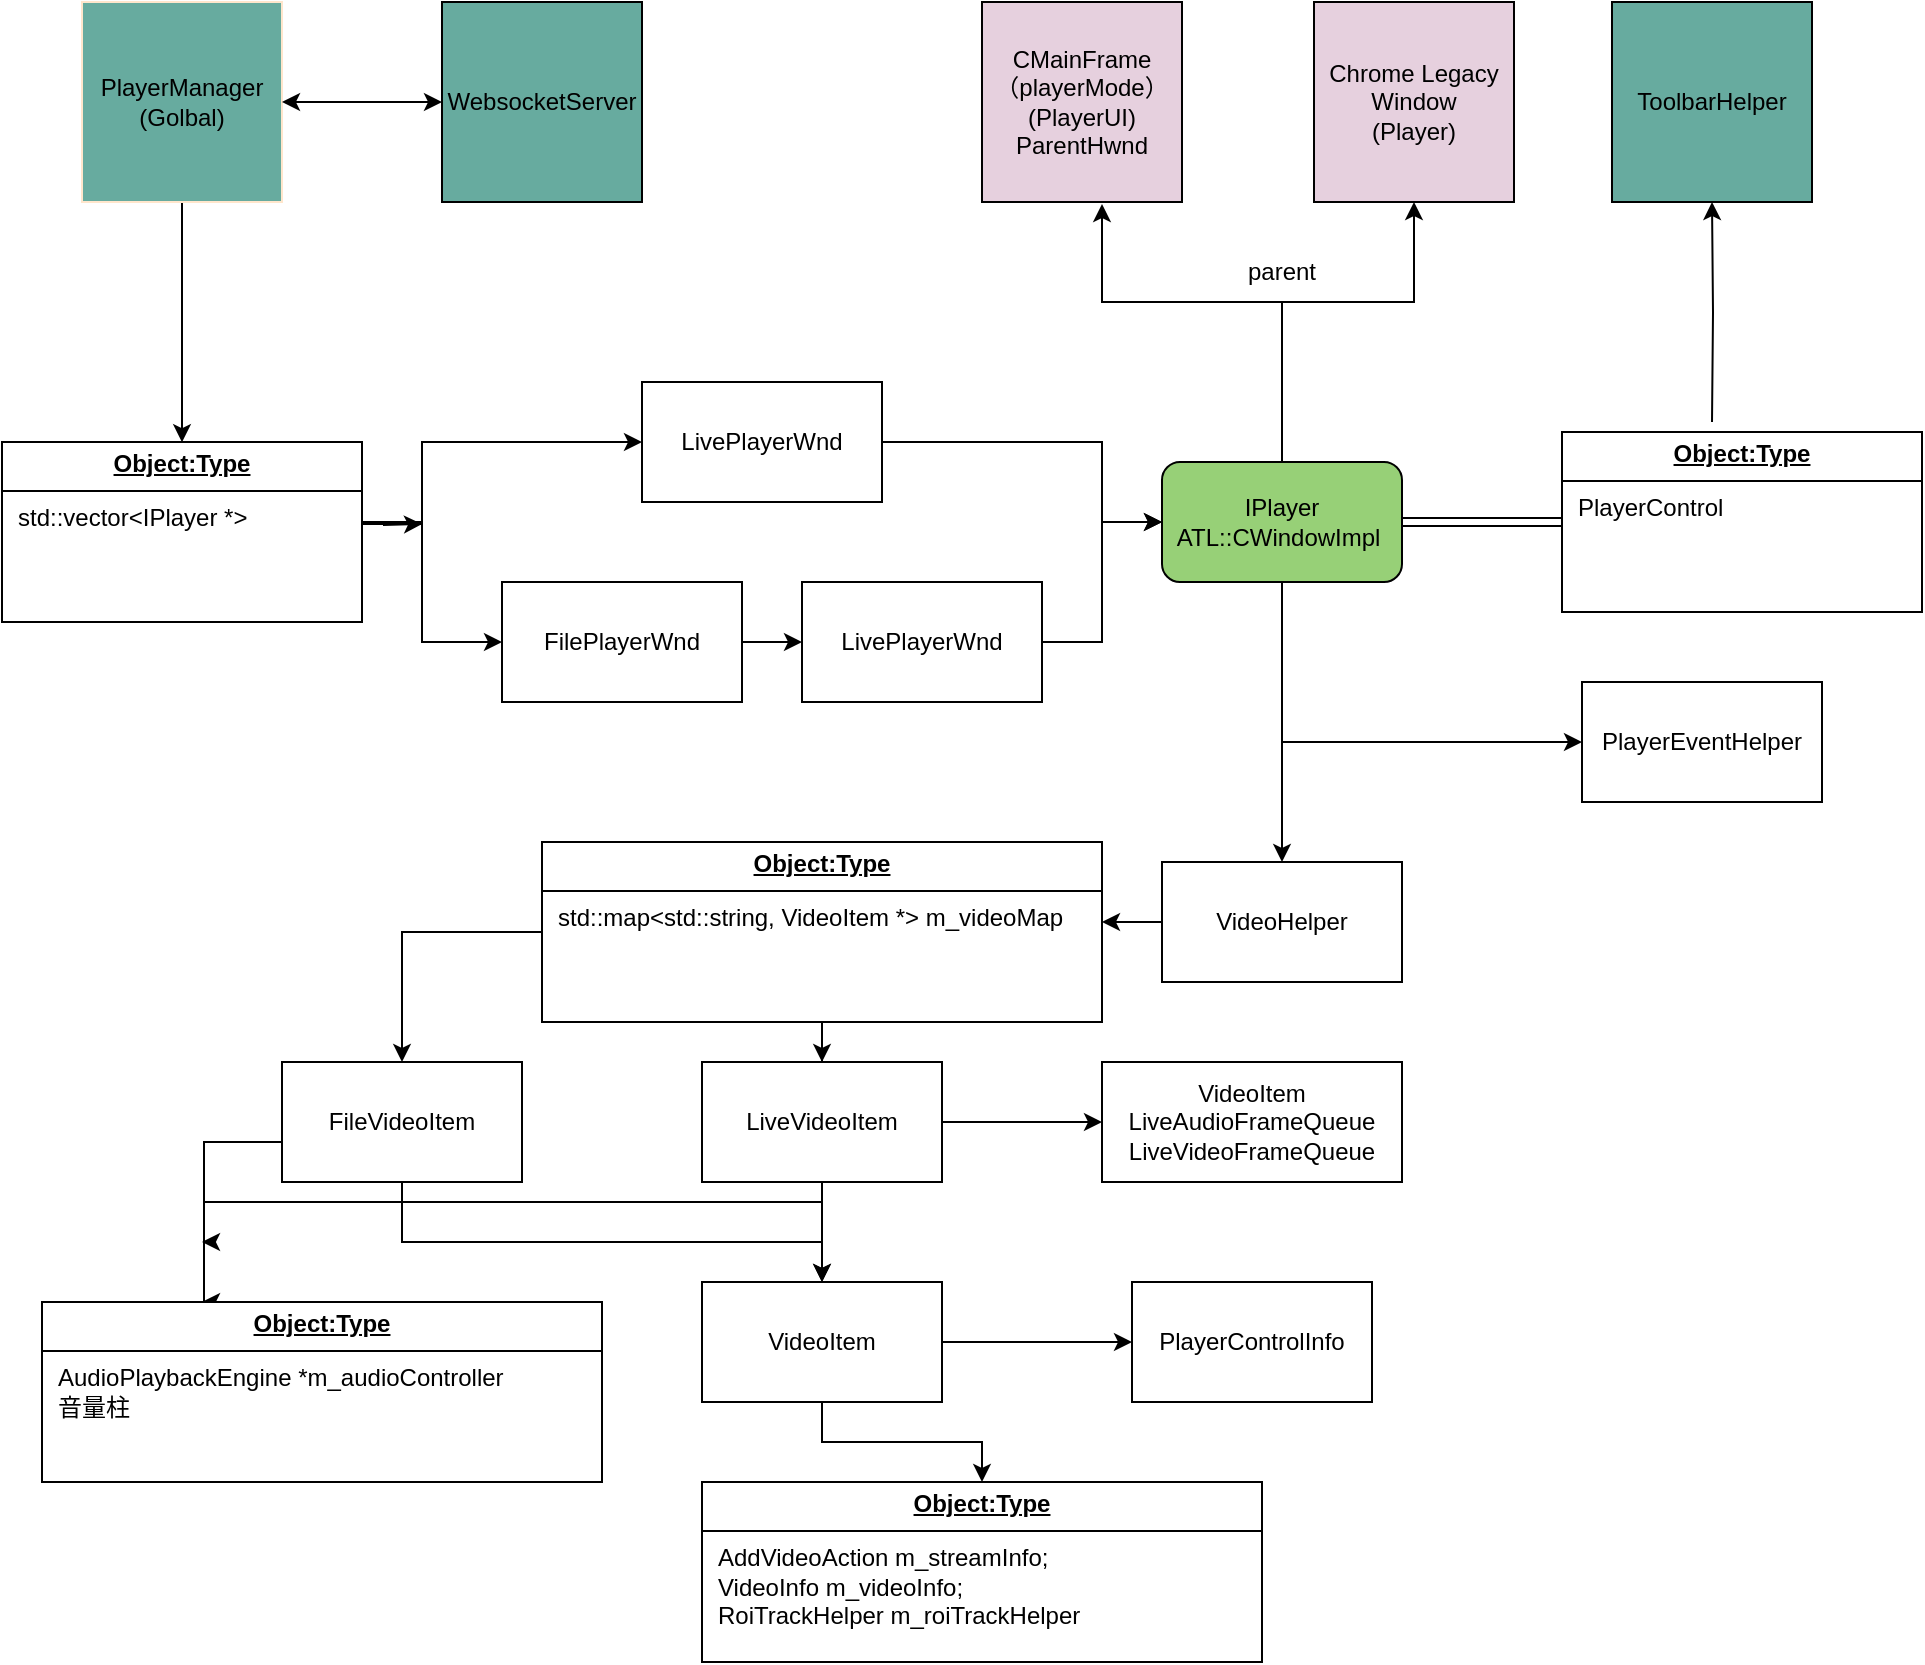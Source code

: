 <mxfile version="26.2.14">
  <diagram name="第 1 页" id="tOgoO4D5vRtlMnHQdVaz">
    <mxGraphModel dx="2253" dy="751" grid="1" gridSize="10" guides="1" tooltips="1" connect="1" arrows="1" fold="1" page="1" pageScale="1" pageWidth="827" pageHeight="1169" math="0" shadow="0">
      <root>
        <mxCell id="0" />
        <mxCell id="1" parent="0" />
        <mxCell id="REG8_7wBMsoRXyQNgOD0-12" style="edgeStyle=orthogonalEdgeStyle;rounded=0;orthogonalLoop=1;jettySize=auto;html=1;" edge="1" parent="1" source="REG8_7wBMsoRXyQNgOD0-1">
          <mxGeometry relative="1" as="geometry">
            <mxPoint x="80" y="230.089" as="targetPoint" />
            <Array as="points">
              <mxPoint x="80" y="200" />
              <mxPoint x="80" y="200" />
            </Array>
          </mxGeometry>
        </mxCell>
        <mxCell id="REG8_7wBMsoRXyQNgOD0-1" value="PlayerManager&lt;div&gt;(Golbal&lt;span style=&quot;background-color: transparent; color: light-dark(rgb(0, 0, 0), rgb(255, 255, 255));&quot;&gt;)&lt;/span&gt;&lt;/div&gt;" style="whiteSpace=wrap;html=1;aspect=fixed;strokeColor=#FFE6CC;fillColor=#67AB9F;" vertex="1" parent="1">
          <mxGeometry x="30" y="10" width="100" height="100" as="geometry" />
        </mxCell>
        <mxCell id="REG8_7wBMsoRXyQNgOD0-13" value="" style="edgeStyle=orthogonalEdgeStyle;rounded=0;orthogonalLoop=1;jettySize=auto;html=1;" edge="1" parent="1">
          <mxGeometry relative="1" as="geometry">
            <mxPoint x="160" y="270" as="sourcePoint" />
            <mxPoint x="200" y="271" as="targetPoint" />
          </mxGeometry>
        </mxCell>
        <mxCell id="REG8_7wBMsoRXyQNgOD0-14" value="" style="edgeStyle=orthogonalEdgeStyle;rounded=0;orthogonalLoop=1;jettySize=auto;html=1;" edge="1" parent="1" target="REG8_7wBMsoRXyQNgOD0-7">
          <mxGeometry relative="1" as="geometry">
            <mxPoint x="160" y="270" as="sourcePoint" />
            <Array as="points">
              <mxPoint x="160" y="271" />
              <mxPoint x="200" y="271" />
              <mxPoint x="200" y="330" />
            </Array>
          </mxGeometry>
        </mxCell>
        <mxCell id="REG8_7wBMsoRXyQNgOD0-16" style="edgeStyle=orthogonalEdgeStyle;rounded=0;orthogonalLoop=1;jettySize=auto;html=1;" edge="1" parent="1" target="REG8_7wBMsoRXyQNgOD0-6">
          <mxGeometry relative="1" as="geometry">
            <mxPoint x="160" y="270" as="sourcePoint" />
            <Array as="points">
              <mxPoint x="200" y="270" />
              <mxPoint x="200" y="230" />
            </Array>
          </mxGeometry>
        </mxCell>
        <mxCell id="REG8_7wBMsoRXyQNgOD0-21" value="" style="edgeStyle=orthogonalEdgeStyle;rounded=0;orthogonalLoop=1;jettySize=auto;html=1;" edge="1" parent="1" source="REG8_7wBMsoRXyQNgOD0-4" target="REG8_7wBMsoRXyQNgOD0-20">
          <mxGeometry relative="1" as="geometry">
            <Array as="points">
              <mxPoint x="630" y="160" />
              <mxPoint x="696" y="160" />
            </Array>
          </mxGeometry>
        </mxCell>
        <mxCell id="REG8_7wBMsoRXyQNgOD0-45" value="" style="edgeStyle=orthogonalEdgeStyle;rounded=0;orthogonalLoop=1;jettySize=auto;html=1;shape=link;" edge="1" parent="1" source="REG8_7wBMsoRXyQNgOD0-4">
          <mxGeometry relative="1" as="geometry">
            <mxPoint x="770" y="270" as="targetPoint" />
          </mxGeometry>
        </mxCell>
        <mxCell id="REG8_7wBMsoRXyQNgOD0-56" style="edgeStyle=orthogonalEdgeStyle;rounded=0;orthogonalLoop=1;jettySize=auto;html=1;entryX=0;entryY=0.5;entryDx=0;entryDy=0;" edge="1" parent="1" source="REG8_7wBMsoRXyQNgOD0-4" target="REG8_7wBMsoRXyQNgOD0-54">
          <mxGeometry relative="1" as="geometry">
            <Array as="points">
              <mxPoint x="630" y="380" />
            </Array>
          </mxGeometry>
        </mxCell>
        <mxCell id="REG8_7wBMsoRXyQNgOD0-57" style="edgeStyle=orthogonalEdgeStyle;rounded=0;orthogonalLoop=1;jettySize=auto;html=1;" edge="1" parent="1" source="REG8_7wBMsoRXyQNgOD0-4" target="REG8_7wBMsoRXyQNgOD0-52">
          <mxGeometry relative="1" as="geometry" />
        </mxCell>
        <mxCell id="REG8_7wBMsoRXyQNgOD0-4" value="IPlayer&lt;div&gt;ATL::CWindowImpl&amp;nbsp;&lt;/div&gt;" style="rounded=1;whiteSpace=wrap;html=1;fillColor=#97D077;" vertex="1" parent="1">
          <mxGeometry x="570" y="240" width="120" height="60" as="geometry" />
        </mxCell>
        <mxCell id="REG8_7wBMsoRXyQNgOD0-37" value="" style="edgeStyle=orthogonalEdgeStyle;rounded=0;orthogonalLoop=1;jettySize=auto;html=1;" edge="1" parent="1" source="REG8_7wBMsoRXyQNgOD0-6" target="REG8_7wBMsoRXyQNgOD0-4">
          <mxGeometry relative="1" as="geometry">
            <Array as="points">
              <mxPoint x="540" y="230" />
              <mxPoint x="540" y="270" />
            </Array>
          </mxGeometry>
        </mxCell>
        <mxCell id="REG8_7wBMsoRXyQNgOD0-6" value="LivePlayerWnd" style="rounded=0;whiteSpace=wrap;html=1;" vertex="1" parent="1">
          <mxGeometry x="310" y="200" width="120" height="60" as="geometry" />
        </mxCell>
        <mxCell id="REG8_7wBMsoRXyQNgOD0-30" value="" style="edgeStyle=orthogonalEdgeStyle;rounded=0;orthogonalLoop=1;jettySize=auto;html=1;" edge="1" parent="1" source="REG8_7wBMsoRXyQNgOD0-7">
          <mxGeometry relative="1" as="geometry">
            <mxPoint x="390" y="330" as="targetPoint" />
          </mxGeometry>
        </mxCell>
        <mxCell id="REG8_7wBMsoRXyQNgOD0-7" value="FilePlayerWnd" style="rounded=0;whiteSpace=wrap;html=1;" vertex="1" parent="1">
          <mxGeometry x="240" y="300" width="120" height="60" as="geometry" />
        </mxCell>
        <mxCell id="REG8_7wBMsoRXyQNgOD0-17" value="WebsocketServer" style="whiteSpace=wrap;html=1;aspect=fixed;fillColor=#67AB9F;" vertex="1" parent="1">
          <mxGeometry x="210" y="10" width="100" height="100" as="geometry" />
        </mxCell>
        <mxCell id="REG8_7wBMsoRXyQNgOD0-18" value="" style="endArrow=classic;startArrow=classic;html=1;rounded=0;exitX=1;exitY=0.5;exitDx=0;exitDy=0;" edge="1" parent="1" source="REG8_7wBMsoRXyQNgOD0-1">
          <mxGeometry width="50" height="50" relative="1" as="geometry">
            <mxPoint x="160" y="110" as="sourcePoint" />
            <mxPoint x="210" y="60" as="targetPoint" />
            <Array as="points" />
          </mxGeometry>
        </mxCell>
        <mxCell id="REG8_7wBMsoRXyQNgOD0-19" value="CMainFrame&lt;div&gt;（playerMode）&lt;/div&gt;&lt;div&gt;(PlayerUI)&lt;/div&gt;&lt;div&gt;ParentHwnd&lt;/div&gt;" style="whiteSpace=wrap;html=1;aspect=fixed;fillColor=#E6D0DE;" vertex="1" parent="1">
          <mxGeometry x="480" y="10" width="100" height="100" as="geometry" />
        </mxCell>
        <mxCell id="REG8_7wBMsoRXyQNgOD0-20" value="Chrome Legacy Window&lt;div&gt;(Player)&lt;/div&gt;" style="whiteSpace=wrap;html=1;aspect=fixed;fillColor=#E6D0DE;" vertex="1" parent="1">
          <mxGeometry x="646" y="10" width="100" height="100" as="geometry" />
        </mxCell>
        <mxCell id="REG8_7wBMsoRXyQNgOD0-24" value="parent" style="text;html=1;align=center;verticalAlign=middle;whiteSpace=wrap;rounded=0;" vertex="1" parent="1">
          <mxGeometry x="600" y="130" width="60" height="30" as="geometry" />
        </mxCell>
        <mxCell id="REG8_7wBMsoRXyQNgOD0-29" style="edgeStyle=orthogonalEdgeStyle;rounded=0;orthogonalLoop=1;jettySize=auto;html=1;entryX=0.6;entryY=1.01;entryDx=0;entryDy=0;entryPerimeter=0;" edge="1" parent="1" source="REG8_7wBMsoRXyQNgOD0-4" target="REG8_7wBMsoRXyQNgOD0-19">
          <mxGeometry relative="1" as="geometry">
            <Array as="points">
              <mxPoint x="630" y="160" />
              <mxPoint x="540" y="160" />
            </Array>
          </mxGeometry>
        </mxCell>
        <mxCell id="REG8_7wBMsoRXyQNgOD0-38" value="" style="edgeStyle=orthogonalEdgeStyle;rounded=0;orthogonalLoop=1;jettySize=auto;html=1;" edge="1" parent="1" source="REG8_7wBMsoRXyQNgOD0-36" target="REG8_7wBMsoRXyQNgOD0-4">
          <mxGeometry relative="1" as="geometry" />
        </mxCell>
        <mxCell id="REG8_7wBMsoRXyQNgOD0-36" value="LivePlayerWnd" style="rounded=0;whiteSpace=wrap;html=1;" vertex="1" parent="1">
          <mxGeometry x="390" y="300" width="120" height="60" as="geometry" />
        </mxCell>
        <mxCell id="REG8_7wBMsoRXyQNgOD0-51" style="edgeStyle=orthogonalEdgeStyle;rounded=0;orthogonalLoop=1;jettySize=auto;html=1;entryX=0.5;entryY=1;entryDx=0;entryDy=0;" edge="1" parent="1" target="REG8_7wBMsoRXyQNgOD0-46">
          <mxGeometry relative="1" as="geometry">
            <mxPoint x="845" y="220" as="sourcePoint" />
          </mxGeometry>
        </mxCell>
        <mxCell id="REG8_7wBMsoRXyQNgOD0-46" value="ToolbarHelper" style="whiteSpace=wrap;html=1;aspect=fixed;fillColor=#67AB9F;" vertex="1" parent="1">
          <mxGeometry x="795" y="10" width="100" height="100" as="geometry" />
        </mxCell>
        <mxCell id="REG8_7wBMsoRXyQNgOD0-59" value="" style="edgeStyle=orthogonalEdgeStyle;rounded=0;orthogonalLoop=1;jettySize=auto;html=1;" edge="1" parent="1" source="REG8_7wBMsoRXyQNgOD0-52" target="REG8_7wBMsoRXyQNgOD0-58">
          <mxGeometry relative="1" as="geometry">
            <Array as="points">
              <mxPoint x="540" y="460" />
              <mxPoint x="540" y="460" />
            </Array>
          </mxGeometry>
        </mxCell>
        <mxCell id="REG8_7wBMsoRXyQNgOD0-52" value="VideoHelper" style="rounded=0;whiteSpace=wrap;html=1;" vertex="1" parent="1">
          <mxGeometry x="570" y="440" width="120" height="60" as="geometry" />
        </mxCell>
        <mxCell id="REG8_7wBMsoRXyQNgOD0-54" value="PlayerEventHelper" style="rounded=0;whiteSpace=wrap;html=1;" vertex="1" parent="1">
          <mxGeometry x="780" y="350" width="120" height="60" as="geometry" />
        </mxCell>
        <mxCell id="REG8_7wBMsoRXyQNgOD0-75" style="edgeStyle=orthogonalEdgeStyle;rounded=0;orthogonalLoop=1;jettySize=auto;html=1;" edge="1" parent="1" source="REG8_7wBMsoRXyQNgOD0-58" target="REG8_7wBMsoRXyQNgOD0-71">
          <mxGeometry relative="1" as="geometry" />
        </mxCell>
        <mxCell id="REG8_7wBMsoRXyQNgOD0-76" value="" style="edgeStyle=orthogonalEdgeStyle;rounded=0;orthogonalLoop=1;jettySize=auto;html=1;" edge="1" parent="1" source="REG8_7wBMsoRXyQNgOD0-58" target="REG8_7wBMsoRXyQNgOD0-70">
          <mxGeometry relative="1" as="geometry" />
        </mxCell>
        <mxCell id="REG8_7wBMsoRXyQNgOD0-58" value="&lt;p style=&quot;margin:0px;margin-top:4px;text-align:center;text-decoration:underline;&quot;&gt;&lt;b&gt;Object:Type&lt;/b&gt;&lt;/p&gt;&lt;hr size=&quot;1&quot; style=&quot;border-style:solid;&quot;&gt;&lt;p style=&quot;margin:0px;margin-left:8px;&quot;&gt;std::map&amp;lt;std::string, VideoItem *&amp;gt; m_videoMap&lt;br&gt;&lt;br&gt;&lt;/p&gt;" style="verticalAlign=top;align=left;overflow=fill;html=1;whiteSpace=wrap;" vertex="1" parent="1">
          <mxGeometry x="260" y="430" width="280" height="90" as="geometry" />
        </mxCell>
        <mxCell id="REG8_7wBMsoRXyQNgOD0-67" value="" style="edgeStyle=orthogonalEdgeStyle;rounded=0;orthogonalLoop=1;jettySize=auto;html=1;" edge="1" parent="1" source="REG8_7wBMsoRXyQNgOD0-60" target="REG8_7wBMsoRXyQNgOD0-66">
          <mxGeometry relative="1" as="geometry" />
        </mxCell>
        <mxCell id="REG8_7wBMsoRXyQNgOD0-94" value="" style="edgeStyle=orthogonalEdgeStyle;rounded=0;orthogonalLoop=1;jettySize=auto;html=1;" edge="1" parent="1" source="REG8_7wBMsoRXyQNgOD0-60" target="REG8_7wBMsoRXyQNgOD0-64">
          <mxGeometry relative="1" as="geometry" />
        </mxCell>
        <mxCell id="REG8_7wBMsoRXyQNgOD0-60" value="VideoItem" style="rounded=0;whiteSpace=wrap;html=1;" vertex="1" parent="1">
          <mxGeometry x="340" y="650" width="120" height="60" as="geometry" />
        </mxCell>
        <mxCell id="REG8_7wBMsoRXyQNgOD0-64" value="&lt;p style=&quot;margin:0px;margin-top:4px;text-align:center;text-decoration:underline;&quot;&gt;&lt;b&gt;Object:Type&lt;/b&gt;&lt;/p&gt;&lt;hr size=&quot;1&quot; style=&quot;border-style:solid;&quot;&gt;&lt;p style=&quot;margin:0px;margin-left:8px;&quot;&gt;AddVideoAction m_streamInfo;&lt;/p&gt;&lt;p style=&quot;margin:0px;margin-left:8px;&quot;&gt;&lt;span style=&quot;white-space: normal;&quot;&gt;VideoInfo m_videoInfo;&lt;/span&gt;&lt;/p&gt;&lt;p style=&quot;margin:0px;margin-left:8px;&quot;&gt;&lt;span style=&quot;white-space: normal;&quot;&gt;RoiTrackHelper m_roiTrackHelper&lt;/span&gt;&lt;/p&gt;&lt;p style=&quot;margin:0px;margin-left:8px;&quot;&gt;&lt;br&gt;&lt;/p&gt;" style="verticalAlign=top;align=left;overflow=fill;html=1;whiteSpace=wrap;" vertex="1" parent="1">
          <mxGeometry x="340" y="750" width="280" height="90" as="geometry" />
        </mxCell>
        <mxCell id="REG8_7wBMsoRXyQNgOD0-66" value="PlayerControlInfo" style="rounded=0;whiteSpace=wrap;html=1;" vertex="1" parent="1">
          <mxGeometry x="555" y="650" width="120" height="60" as="geometry" />
        </mxCell>
        <mxCell id="REG8_7wBMsoRXyQNgOD0-82" value="" style="edgeStyle=orthogonalEdgeStyle;rounded=0;orthogonalLoop=1;jettySize=auto;html=1;" edge="1" parent="1" source="REG8_7wBMsoRXyQNgOD0-70" target="REG8_7wBMsoRXyQNgOD0-81">
          <mxGeometry relative="1" as="geometry" />
        </mxCell>
        <mxCell id="REG8_7wBMsoRXyQNgOD0-93" value="" style="edgeStyle=orthogonalEdgeStyle;rounded=0;orthogonalLoop=1;jettySize=auto;html=1;" edge="1" parent="1" source="REG8_7wBMsoRXyQNgOD0-70" target="REG8_7wBMsoRXyQNgOD0-60">
          <mxGeometry relative="1" as="geometry" />
        </mxCell>
        <mxCell id="REG8_7wBMsoRXyQNgOD0-97" style="edgeStyle=orthogonalEdgeStyle;rounded=0;orthogonalLoop=1;jettySize=auto;html=1;" edge="1" parent="1" source="REG8_7wBMsoRXyQNgOD0-70">
          <mxGeometry relative="1" as="geometry">
            <mxPoint x="90" y="630" as="targetPoint" />
            <Array as="points">
              <mxPoint x="400" y="610" />
              <mxPoint x="91" y="610" />
            </Array>
          </mxGeometry>
        </mxCell>
        <mxCell id="REG8_7wBMsoRXyQNgOD0-70" value="LiveVideoItem" style="rounded=0;whiteSpace=wrap;html=1;" vertex="1" parent="1">
          <mxGeometry x="340" y="540" width="120" height="60" as="geometry" />
        </mxCell>
        <mxCell id="REG8_7wBMsoRXyQNgOD0-92" style="edgeStyle=orthogonalEdgeStyle;rounded=0;orthogonalLoop=1;jettySize=auto;html=1;entryX=0.5;entryY=0;entryDx=0;entryDy=0;" edge="1" parent="1" source="REG8_7wBMsoRXyQNgOD0-71" target="REG8_7wBMsoRXyQNgOD0-60">
          <mxGeometry relative="1" as="geometry">
            <Array as="points">
              <mxPoint x="190" y="630" />
              <mxPoint x="400" y="630" />
            </Array>
          </mxGeometry>
        </mxCell>
        <mxCell id="REG8_7wBMsoRXyQNgOD0-96" style="edgeStyle=orthogonalEdgeStyle;rounded=0;orthogonalLoop=1;jettySize=auto;html=1;" edge="1" parent="1">
          <mxGeometry relative="1" as="geometry">
            <mxPoint x="90" y="660" as="targetPoint" />
            <mxPoint x="130" y="580" as="sourcePoint" />
            <Array as="points">
              <mxPoint x="91" y="580" />
            </Array>
          </mxGeometry>
        </mxCell>
        <mxCell id="REG8_7wBMsoRXyQNgOD0-71" value="FileVideoItem" style="rounded=0;whiteSpace=wrap;html=1;" vertex="1" parent="1">
          <mxGeometry x="130" y="540" width="120" height="60" as="geometry" />
        </mxCell>
        <mxCell id="REG8_7wBMsoRXyQNgOD0-81" value="VideoItem&lt;div&gt;LiveAudioFrameQueue&lt;/div&gt;&lt;div&gt;LiveVideoFrameQueue&lt;/div&gt;" style="rounded=0;whiteSpace=wrap;html=1;" vertex="1" parent="1">
          <mxGeometry x="540" y="540" width="150" height="60" as="geometry" />
        </mxCell>
        <mxCell id="REG8_7wBMsoRXyQNgOD0-85" value="&lt;p style=&quot;margin:0px;margin-top:4px;text-align:center;text-decoration:underline;&quot;&gt;&lt;b&gt;Object:Type&lt;/b&gt;&lt;/p&gt;&lt;hr size=&quot;1&quot; style=&quot;border-style:solid;&quot;&gt;&lt;p style=&quot;margin:0px;margin-left:8px;&quot;&gt;&lt;span style=&quot;text-align: center;&quot;&gt;std::vector&amp;lt;IPlayer *&amp;gt;&lt;/span&gt;&lt;/p&gt;&lt;p style=&quot;margin:0px;margin-left:8px;&quot;&gt;&lt;br&gt;&lt;/p&gt;" style="verticalAlign=top;align=left;overflow=fill;html=1;whiteSpace=wrap;" vertex="1" parent="1">
          <mxGeometry x="-10" y="230" width="180" height="90" as="geometry" />
        </mxCell>
        <mxCell id="REG8_7wBMsoRXyQNgOD0-86" value="&lt;p style=&quot;margin:0px;margin-top:4px;text-align:center;text-decoration:underline;&quot;&gt;&lt;b&gt;Object:Type&lt;/b&gt;&lt;/p&gt;&lt;hr size=&quot;1&quot; style=&quot;border-style:solid;&quot;&gt;&lt;p style=&quot;margin:0px;margin-left:8px;&quot;&gt;&lt;span style=&quot;text-align: center;&quot;&gt;PlayerControl&lt;/span&gt;&lt;/p&gt;&lt;p style=&quot;margin:0px;margin-left:8px;&quot;&gt;&lt;br&gt;&lt;/p&gt;" style="verticalAlign=top;align=left;overflow=fill;html=1;whiteSpace=wrap;" vertex="1" parent="1">
          <mxGeometry x="770" y="225" width="180" height="90" as="geometry" />
        </mxCell>
        <mxCell id="REG8_7wBMsoRXyQNgOD0-95" value="&lt;p style=&quot;margin:0px;margin-top:4px;text-align:center;text-decoration:underline;&quot;&gt;&lt;b&gt;Object:Type&lt;/b&gt;&lt;/p&gt;&lt;hr size=&quot;1&quot; style=&quot;border-style:solid;&quot;&gt;&lt;p style=&quot;margin:0px;margin-left:8px;&quot;&gt;AudioPlaybackEngine *m_audioController&lt;/p&gt;&lt;p style=&quot;margin:0px;margin-left:8px;&quot;&gt;音量柱&lt;/p&gt;&lt;p style=&quot;margin:0px;margin-left:8px;&quot;&gt;&lt;br&gt;&lt;/p&gt;" style="verticalAlign=top;align=left;overflow=fill;html=1;whiteSpace=wrap;" vertex="1" parent="1">
          <mxGeometry x="10" y="660" width="280" height="90" as="geometry" />
        </mxCell>
      </root>
    </mxGraphModel>
  </diagram>
</mxfile>
